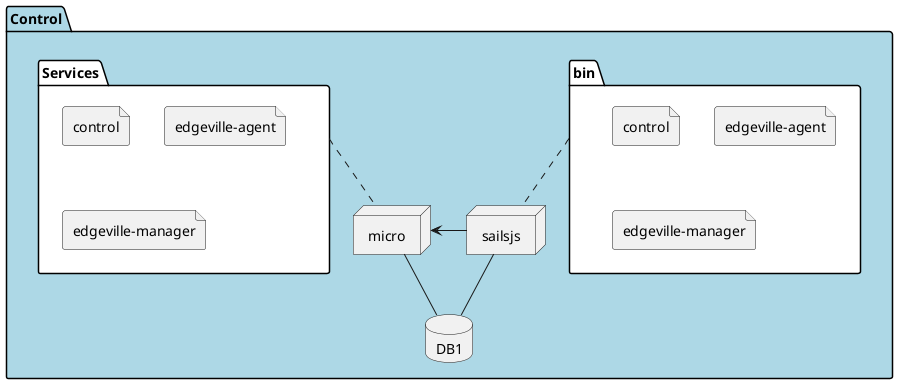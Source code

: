 @startuml

package  "Control"  #lightblue {
  folder bin #ffffff {
    file control as bc
    file "edgeville-agent" as bea
    file "edgeville-manager" as bem
  }

  folder Services #ffffff {
    file control as sc
    file "edgeville-agent" as sea
    file "edgeville-manager" as sem
  }

  node micro

  node sailsjs
  database DB1

  sailsjs -- DB1
  bin .. sailsjs
  Services .. micro

  micro -- DB1
  sailsjs -> micro
}

@enduml
